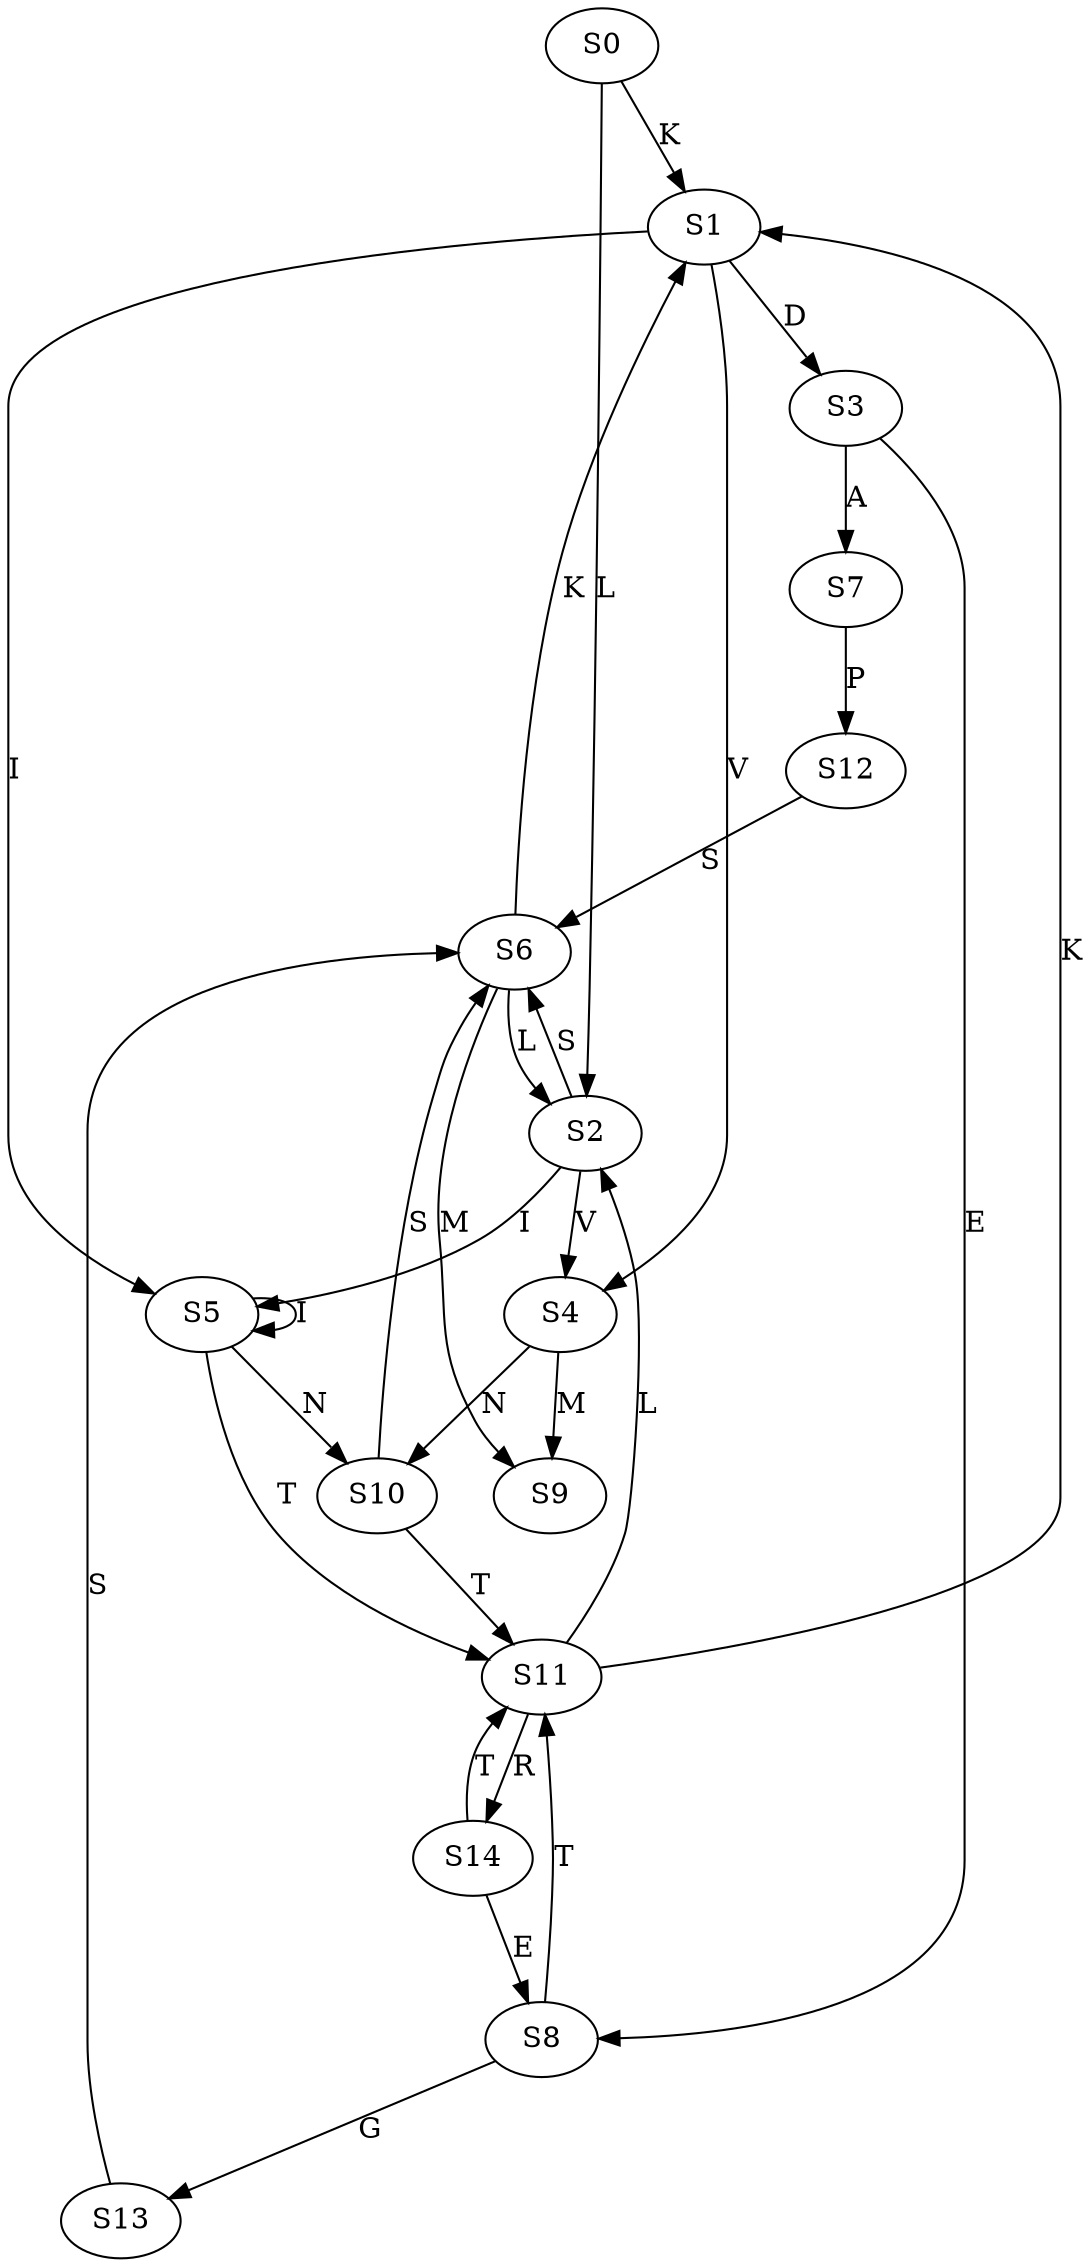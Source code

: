 strict digraph  {
	S0 -> S1 [ label = K ];
	S0 -> S2 [ label = L ];
	S1 -> S3 [ label = D ];
	S1 -> S4 [ label = V ];
	S1 -> S5 [ label = I ];
	S2 -> S4 [ label = V ];
	S2 -> S6 [ label = S ];
	S2 -> S5 [ label = I ];
	S3 -> S7 [ label = A ];
	S3 -> S8 [ label = E ];
	S4 -> S9 [ label = M ];
	S4 -> S10 [ label = N ];
	S5 -> S10 [ label = N ];
	S5 -> S11 [ label = T ];
	S5 -> S5 [ label = I ];
	S6 -> S2 [ label = L ];
	S6 -> S1 [ label = K ];
	S6 -> S9 [ label = M ];
	S7 -> S12 [ label = P ];
	S8 -> S13 [ label = G ];
	S8 -> S11 [ label = T ];
	S10 -> S11 [ label = T ];
	S10 -> S6 [ label = S ];
	S11 -> S1 [ label = K ];
	S11 -> S2 [ label = L ];
	S11 -> S14 [ label = R ];
	S12 -> S6 [ label = S ];
	S13 -> S6 [ label = S ];
	S14 -> S11 [ label = T ];
	S14 -> S8 [ label = E ];
}
